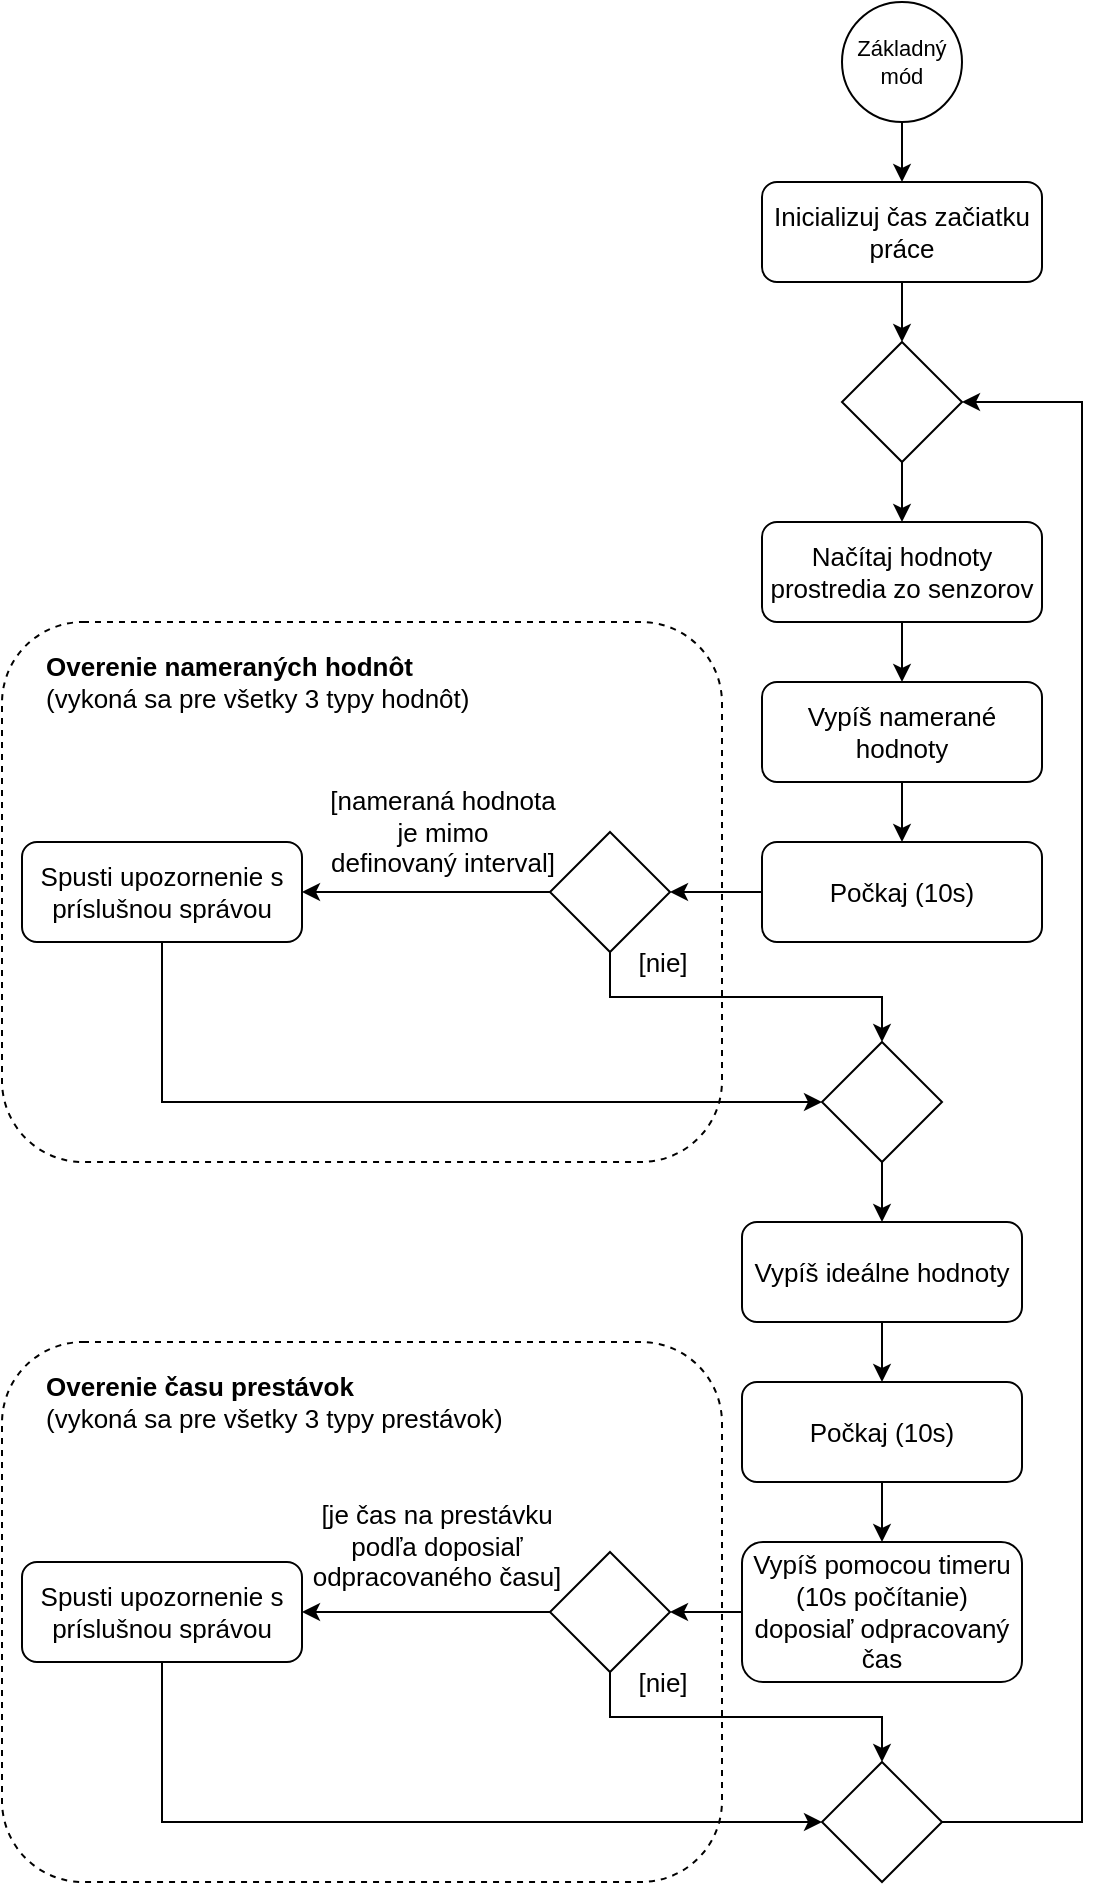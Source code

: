 <mxfile version="13.11.0" type="device"><diagram id="q_WnQkOZXo-vRYES6TpN" name="Page-1"><mxGraphModel dx="525" dy="856" grid="1" gridSize="10" guides="1" tooltips="1" connect="1" arrows="1" fold="1" page="1" pageScale="1" pageWidth="827" pageHeight="1169" math="0" shadow="0"><root><mxCell id="0"/><mxCell id="1" parent="0"/><mxCell id="WyJPlqHmic_ngWABl0qJ-75" value="" style="rounded=1;whiteSpace=wrap;html=1;fontSize=13;dashed=1;" vertex="1" parent="1"><mxGeometry x="140" y="390" width="360" height="270" as="geometry"/></mxCell><mxCell id="WyJPlqHmic_ngWABl0qJ-27" style="edgeStyle=orthogonalEdgeStyle;rounded=0;orthogonalLoop=1;jettySize=auto;html=1;exitX=0.5;exitY=1;exitDx=0;exitDy=0;entryX=0.5;entryY=0;entryDx=0;entryDy=0;fontSize=13;" edge="1" parent="1" source="WyJPlqHmic_ngWABl0qJ-25" target="WyJPlqHmic_ngWABl0qJ-26"><mxGeometry relative="1" as="geometry"/></mxCell><mxCell id="WyJPlqHmic_ngWABl0qJ-25" value="Základný&lt;br style=&quot;font-size: 11px;&quot;&gt;mód" style="ellipse;whiteSpace=wrap;html=1;aspect=fixed;fontSize=11;fontStyle=0" vertex="1" parent="1"><mxGeometry x="560" y="80" width="60" height="60" as="geometry"/></mxCell><mxCell id="WyJPlqHmic_ngWABl0qJ-30" style="edgeStyle=orthogonalEdgeStyle;rounded=0;orthogonalLoop=1;jettySize=auto;html=1;exitX=0.5;exitY=1;exitDx=0;exitDy=0;entryX=0.5;entryY=0;entryDx=0;entryDy=0;fontSize=13;" edge="1" parent="1" source="WyJPlqHmic_ngWABl0qJ-26" target="WyJPlqHmic_ngWABl0qJ-28"><mxGeometry relative="1" as="geometry"/></mxCell><mxCell id="WyJPlqHmic_ngWABl0qJ-26" value="&lt;font style=&quot;font-size: 13px&quot;&gt;Inicializuj čas začiatku práce&lt;/font&gt;" style="rounded=1;whiteSpace=wrap;html=1;fillColor=#FFFFFF;fontStyle=0;" vertex="1" parent="1"><mxGeometry x="520" y="170" width="140" height="50" as="geometry"/></mxCell><mxCell id="WyJPlqHmic_ngWABl0qJ-35" style="edgeStyle=orthogonalEdgeStyle;rounded=0;orthogonalLoop=1;jettySize=auto;html=1;exitX=0.5;exitY=1;exitDx=0;exitDy=0;entryX=0.5;entryY=0;entryDx=0;entryDy=0;fontSize=13;" edge="1" parent="1" source="WyJPlqHmic_ngWABl0qJ-28" target="WyJPlqHmic_ngWABl0qJ-31"><mxGeometry relative="1" as="geometry"/></mxCell><mxCell id="WyJPlqHmic_ngWABl0qJ-28" value="" style="rhombus;whiteSpace=wrap;html=1;" vertex="1" parent="1"><mxGeometry x="560" y="250" width="60" height="60" as="geometry"/></mxCell><mxCell id="WyJPlqHmic_ngWABl0qJ-31" value="&lt;font style=&quot;font-size: 13px&quot;&gt;Načítaj hodnoty prostredia zo senzorov&lt;/font&gt;" style="rounded=1;whiteSpace=wrap;html=1;fillColor=#FFFFFF;fontStyle=0;" vertex="1" parent="1"><mxGeometry x="520" y="340" width="140" height="50" as="geometry"/></mxCell><mxCell id="WyJPlqHmic_ngWABl0qJ-38" style="edgeStyle=orthogonalEdgeStyle;rounded=0;orthogonalLoop=1;jettySize=auto;html=1;entryX=0.5;entryY=0;entryDx=0;entryDy=0;fontSize=13;exitX=0.5;exitY=1;exitDx=0;exitDy=0;" edge="1" parent="1" source="WyJPlqHmic_ngWABl0qJ-31" target="WyJPlqHmic_ngWABl0qJ-34"><mxGeometry relative="1" as="geometry"><mxPoint x="600" y="400" as="sourcePoint"/></mxGeometry></mxCell><mxCell id="WyJPlqHmic_ngWABl0qJ-40" style="edgeStyle=orthogonalEdgeStyle;rounded=0;orthogonalLoop=1;jettySize=auto;html=1;exitX=0.5;exitY=1;exitDx=0;exitDy=0;entryX=0.5;entryY=0;entryDx=0;entryDy=0;fontSize=13;" edge="1" parent="1" source="WyJPlqHmic_ngWABl0qJ-34" target="WyJPlqHmic_ngWABl0qJ-39"><mxGeometry relative="1" as="geometry"/></mxCell><mxCell id="WyJPlqHmic_ngWABl0qJ-34" value="&lt;font style=&quot;font-size: 13px&quot;&gt;Vypíš namerané hodnoty&lt;/font&gt;" style="rounded=1;whiteSpace=wrap;html=1;fillColor=#FFFFFF;fontStyle=0;" vertex="1" parent="1"><mxGeometry x="520" y="420" width="140" height="50" as="geometry"/></mxCell><mxCell id="WyJPlqHmic_ngWABl0qJ-48" style="edgeStyle=orthogonalEdgeStyle;rounded=0;orthogonalLoop=1;jettySize=auto;html=1;exitX=0;exitY=0.5;exitDx=0;exitDy=0;fontSize=13;" edge="1" parent="1" source="WyJPlqHmic_ngWABl0qJ-39" target="WyJPlqHmic_ngWABl0qJ-45"><mxGeometry relative="1" as="geometry"/></mxCell><mxCell id="WyJPlqHmic_ngWABl0qJ-39" value="&lt;font style=&quot;font-size: 13px&quot;&gt;Počkaj (10s)&lt;/font&gt;" style="rounded=1;whiteSpace=wrap;html=1;fillColor=#FFFFFF;fontStyle=0;" vertex="1" parent="1"><mxGeometry x="520" y="500" width="140" height="50" as="geometry"/></mxCell><mxCell id="WyJPlqHmic_ngWABl0qJ-43" style="edgeStyle=orthogonalEdgeStyle;rounded=0;orthogonalLoop=1;jettySize=auto;html=1;exitX=0.5;exitY=1;exitDx=0;exitDy=0;entryX=0.5;entryY=0;entryDx=0;entryDy=0;fontSize=13;" edge="1" parent="1" source="WyJPlqHmic_ngWABl0qJ-41" target="WyJPlqHmic_ngWABl0qJ-42"><mxGeometry relative="1" as="geometry"/></mxCell><mxCell id="WyJPlqHmic_ngWABl0qJ-41" value="&lt;font style=&quot;font-size: 13px&quot;&gt;Vypíš ideálne hodnoty&lt;/font&gt;" style="rounded=1;whiteSpace=wrap;html=1;fillColor=#FFFFFF;fontStyle=0;" vertex="1" parent="1"><mxGeometry x="510" y="690" width="140" height="50" as="geometry"/></mxCell><mxCell id="WyJPlqHmic_ngWABl0qJ-74" style="edgeStyle=orthogonalEdgeStyle;rounded=0;orthogonalLoop=1;jettySize=auto;html=1;exitX=0.5;exitY=1;exitDx=0;exitDy=0;entryX=0.5;entryY=0;entryDx=0;entryDy=0;fontSize=13;" edge="1" parent="1" source="WyJPlqHmic_ngWABl0qJ-42" target="WyJPlqHmic_ngWABl0qJ-71"><mxGeometry relative="1" as="geometry"/></mxCell><mxCell id="WyJPlqHmic_ngWABl0qJ-42" value="&lt;font style=&quot;font-size: 13px&quot;&gt;Počkaj (10s)&lt;/font&gt;" style="rounded=1;whiteSpace=wrap;html=1;fillColor=#FFFFFF;fontStyle=0;" vertex="1" parent="1"><mxGeometry x="510" y="770" width="140" height="50" as="geometry"/></mxCell><mxCell id="WyJPlqHmic_ngWABl0qJ-62" style="edgeStyle=orthogonalEdgeStyle;rounded=0;orthogonalLoop=1;jettySize=auto;html=1;exitX=0.5;exitY=1;exitDx=0;exitDy=0;fontSize=13;entryX=0;entryY=0.5;entryDx=0;entryDy=0;" edge="1" parent="1" source="WyJPlqHmic_ngWABl0qJ-44" target="WyJPlqHmic_ngWABl0qJ-69"><mxGeometry relative="1" as="geometry"><mxPoint x="429" y="605" as="targetPoint"/><Array as="points"><mxPoint x="220" y="630"/></Array></mxGeometry></mxCell><mxCell id="WyJPlqHmic_ngWABl0qJ-44" value="&lt;font style=&quot;font-size: 13px&quot;&gt;Spusti upozornenie s príslušnou správou&lt;/font&gt;" style="rounded=1;whiteSpace=wrap;html=1;fillColor=#FFFFFF;fontStyle=0;" vertex="1" parent="1"><mxGeometry x="150" y="500" width="140" height="50" as="geometry"/></mxCell><mxCell id="WyJPlqHmic_ngWABl0qJ-49" style="edgeStyle=orthogonalEdgeStyle;rounded=0;orthogonalLoop=1;jettySize=auto;html=1;exitX=0.5;exitY=1;exitDx=0;exitDy=0;entryX=0.5;entryY=0;entryDx=0;entryDy=0;fontSize=13;" edge="1" parent="1" source="WyJPlqHmic_ngWABl0qJ-45" target="WyJPlqHmic_ngWABl0qJ-69"><mxGeometry relative="1" as="geometry"><mxPoint x="444" y="590" as="targetPoint"/></mxGeometry></mxCell><mxCell id="WyJPlqHmic_ngWABl0qJ-52" value="[nie]" style="edgeLabel;html=1;align=center;verticalAlign=middle;resizable=0;points=[];fontSize=13;" vertex="1" connectable="0" parent="WyJPlqHmic_ngWABl0qJ-49"><mxGeometry x="-0.737" y="1" relative="1" as="geometry"><mxPoint x="24.38" y="-16.52" as="offset"/></mxGeometry></mxCell><mxCell id="WyJPlqHmic_ngWABl0qJ-56" style="edgeStyle=orthogonalEdgeStyle;rounded=0;orthogonalLoop=1;jettySize=auto;html=1;exitX=0;exitY=0.5;exitDx=0;exitDy=0;entryX=1;entryY=0.5;entryDx=0;entryDy=0;fontSize=13;" edge="1" parent="1" source="WyJPlqHmic_ngWABl0qJ-45" target="WyJPlqHmic_ngWABl0qJ-44"><mxGeometry relative="1" as="geometry"/></mxCell><mxCell id="WyJPlqHmic_ngWABl0qJ-61" value="[nameraná hodnota&lt;br&gt;je mimo&lt;br&gt;definovaný interval]" style="edgeLabel;html=1;align=center;verticalAlign=middle;resizable=0;points=[];fontSize=13;" vertex="1" connectable="0" parent="WyJPlqHmic_ngWABl0qJ-56"><mxGeometry x="0.311" relative="1" as="geometry"><mxPoint x="27.38" y="-30" as="offset"/></mxGeometry></mxCell><mxCell id="WyJPlqHmic_ngWABl0qJ-45" value="" style="rhombus;whiteSpace=wrap;html=1;" vertex="1" parent="1"><mxGeometry x="414" y="495" width="60" height="60" as="geometry"/></mxCell><mxCell id="WyJPlqHmic_ngWABl0qJ-70" style="edgeStyle=orthogonalEdgeStyle;rounded=0;orthogonalLoop=1;jettySize=auto;html=1;exitX=0.5;exitY=1;exitDx=0;exitDy=0;entryX=0.5;entryY=0;entryDx=0;entryDy=0;fontSize=13;" edge="1" parent="1" source="WyJPlqHmic_ngWABl0qJ-69" target="WyJPlqHmic_ngWABl0qJ-41"><mxGeometry relative="1" as="geometry"/></mxCell><mxCell id="WyJPlqHmic_ngWABl0qJ-69" value="" style="rhombus;whiteSpace=wrap;html=1;" vertex="1" parent="1"><mxGeometry x="550" y="600" width="60" height="60" as="geometry"/></mxCell><mxCell id="WyJPlqHmic_ngWABl0qJ-71" value="&lt;span style=&quot;font-size: 13px&quot;&gt;Vypíš pomocou timeru&lt;br&gt;(10s počítanie) doposiaľ odpracovaný čas&lt;/span&gt;" style="rounded=1;whiteSpace=wrap;html=1;fillColor=#FFFFFF;fontStyle=0;" vertex="1" parent="1"><mxGeometry x="510" y="850" width="140" height="70" as="geometry"/></mxCell><mxCell id="WyJPlqHmic_ngWABl0qJ-76" value="&lt;b&gt;Overenie nameraných hodnôt&lt;/b&gt; (vykoná sa pre všetky 3 typy hodnôt)" style="text;html=1;strokeColor=none;fillColor=none;align=left;verticalAlign=middle;whiteSpace=wrap;rounded=0;dashed=1;fontSize=13;" vertex="1" parent="1"><mxGeometry x="160" y="370" width="230" height="100" as="geometry"/></mxCell><mxCell id="WyJPlqHmic_ngWABl0qJ-86" value="" style="rounded=1;whiteSpace=wrap;html=1;fontSize=13;dashed=1;" vertex="1" parent="1"><mxGeometry x="140" y="750" width="360" height="270" as="geometry"/></mxCell><mxCell id="WyJPlqHmic_ngWABl0qJ-98" style="edgeStyle=orthogonalEdgeStyle;rounded=0;orthogonalLoop=1;jettySize=auto;html=1;exitX=0.5;exitY=1;exitDx=0;exitDy=0;entryX=0;entryY=0.5;entryDx=0;entryDy=0;fontSize=13;" edge="1" parent="1" source="WyJPlqHmic_ngWABl0qJ-87" target="WyJPlqHmic_ngWABl0qJ-97"><mxGeometry relative="1" as="geometry"/></mxCell><mxCell id="WyJPlqHmic_ngWABl0qJ-87" value="&lt;font style=&quot;font-size: 13px&quot;&gt;Spusti upozornenie s príslušnou správou&lt;/font&gt;" style="rounded=1;whiteSpace=wrap;html=1;fillColor=#FFFFFF;fontStyle=0;" vertex="1" parent="1"><mxGeometry x="150" y="860" width="140" height="50" as="geometry"/></mxCell><mxCell id="WyJPlqHmic_ngWABl0qJ-88" value="[nie]" style="edgeLabel;html=1;align=center;verticalAlign=middle;resizable=0;points=[];fontSize=13;" vertex="1" connectable="0" parent="1"><mxGeometry x="469.88" y="919.98" as="geometry"/></mxCell><mxCell id="WyJPlqHmic_ngWABl0qJ-89" style="edgeStyle=orthogonalEdgeStyle;rounded=0;orthogonalLoop=1;jettySize=auto;html=1;exitX=0;exitY=0.5;exitDx=0;exitDy=0;entryX=1;entryY=0.5;entryDx=0;entryDy=0;fontSize=13;" edge="1" parent="1" source="WyJPlqHmic_ngWABl0qJ-91" target="WyJPlqHmic_ngWABl0qJ-87"><mxGeometry relative="1" as="geometry"/></mxCell><mxCell id="WyJPlqHmic_ngWABl0qJ-90" value="[je čas na prestávku&lt;br&gt;podľa doposiaľ &lt;br&gt;odpracovaného času]" style="edgeLabel;html=1;align=center;verticalAlign=middle;resizable=0;points=[];fontSize=13;" vertex="1" connectable="0" parent="WyJPlqHmic_ngWABl0qJ-89"><mxGeometry x="0.311" relative="1" as="geometry"><mxPoint x="24.38" y="-33" as="offset"/></mxGeometry></mxCell><mxCell id="WyJPlqHmic_ngWABl0qJ-96" style="edgeStyle=orthogonalEdgeStyle;rounded=0;orthogonalLoop=1;jettySize=auto;html=1;exitX=0.5;exitY=1;exitDx=0;exitDy=0;entryX=0.5;entryY=0;entryDx=0;entryDy=0;fontSize=13;" edge="1" parent="1" source="WyJPlqHmic_ngWABl0qJ-91" target="WyJPlqHmic_ngWABl0qJ-97"><mxGeometry relative="1" as="geometry"><mxPoint x="550" y="980" as="targetPoint"/></mxGeometry></mxCell><mxCell id="WyJPlqHmic_ngWABl0qJ-91" value="" style="rhombus;whiteSpace=wrap;html=1;" vertex="1" parent="1"><mxGeometry x="414" y="855" width="60" height="60" as="geometry"/></mxCell><mxCell id="WyJPlqHmic_ngWABl0qJ-92" value="&lt;b&gt;Overenie času prestávok&lt;br&gt;&lt;/b&gt;(vykoná sa pre všetky 3 typy prestávok)" style="text;html=1;strokeColor=none;fillColor=none;align=left;verticalAlign=middle;whiteSpace=wrap;rounded=0;dashed=1;fontSize=13;" vertex="1" parent="1"><mxGeometry x="160" y="730" width="250" height="100" as="geometry"/></mxCell><mxCell id="WyJPlqHmic_ngWABl0qJ-94" style="edgeStyle=orthogonalEdgeStyle;rounded=0;orthogonalLoop=1;jettySize=auto;html=1;exitX=0;exitY=0.5;exitDx=0;exitDy=0;entryX=1;entryY=0.5;entryDx=0;entryDy=0;fontSize=13;" edge="1" parent="1" source="WyJPlqHmic_ngWABl0qJ-71" target="WyJPlqHmic_ngWABl0qJ-91"><mxGeometry relative="1" as="geometry"><mxPoint x="530" y="885" as="sourcePoint"/></mxGeometry></mxCell><mxCell id="WyJPlqHmic_ngWABl0qJ-99" style="edgeStyle=orthogonalEdgeStyle;rounded=0;orthogonalLoop=1;jettySize=auto;html=1;exitX=1;exitY=0.5;exitDx=0;exitDy=0;entryX=1;entryY=0.5;entryDx=0;entryDy=0;fontSize=13;" edge="1" parent="1" source="WyJPlqHmic_ngWABl0qJ-97" target="WyJPlqHmic_ngWABl0qJ-28"><mxGeometry relative="1" as="geometry"><Array as="points"><mxPoint x="680" y="990"/><mxPoint x="680" y="280"/></Array></mxGeometry></mxCell><mxCell id="WyJPlqHmic_ngWABl0qJ-97" value="" style="rhombus;whiteSpace=wrap;html=1;" vertex="1" parent="1"><mxGeometry x="550" y="960" width="60" height="60" as="geometry"/></mxCell></root></mxGraphModel></diagram></mxfile>
